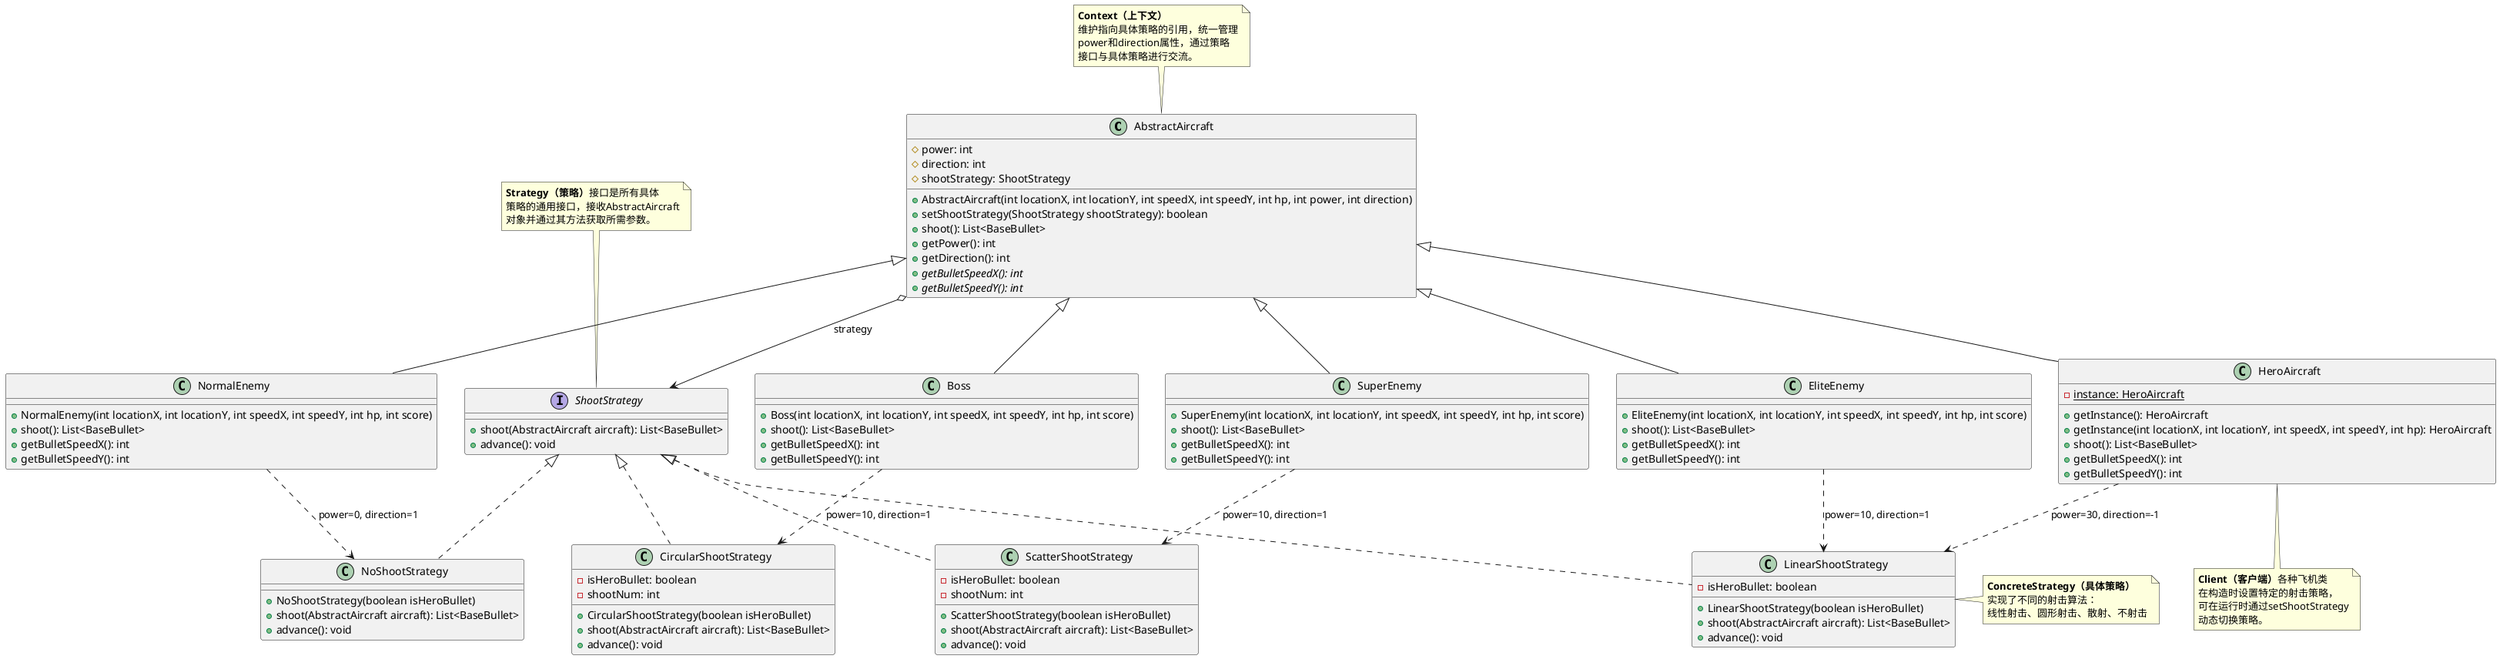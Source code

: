 @startuml StrategyPattern

!define RECTANGLE class

class AbstractAircraft {
    # power: int
    # direction: int
    # shootStrategy: ShootStrategy
    
    + AbstractAircraft(int locationX, int locationY, int speedX, int speedY, int hp, int power, int direction)
    + setShootStrategy(ShootStrategy shootStrategy): boolean
    + shoot(): List<BaseBullet>
    + getPower(): int
    + getDirection(): int
    + {abstract} getBulletSpeedX(): int
    + {abstract} getBulletSpeedY(): int
}

interface ShootStrategy {
    + shoot(AbstractAircraft aircraft): List<BaseBullet>
    + advance(): void
}

class LinearShootStrategy {
    - isHeroBullet: boolean
    
    + LinearShootStrategy(boolean isHeroBullet)
    + shoot(AbstractAircraft aircraft): List<BaseBullet>
    + advance(): void
}

class CircularShootStrategy {
    - isHeroBullet: boolean
    - shootNum: int
    
    + CircularShootStrategy(boolean isHeroBullet)
    + shoot(AbstractAircraft aircraft): List<BaseBullet>
    + advance(): void
}

class ScatterShootStrategy {
    - isHeroBullet: boolean
    - shootNum: int
    
    + ScatterShootStrategy(boolean isHeroBullet)
    + shoot(AbstractAircraft aircraft): List<BaseBullet>
    + advance(): void
}

class NoShootStrategy {
    + NoShootStrategy(boolean isHeroBullet)
    + shoot(AbstractAircraft aircraft): List<BaseBullet>
    + advance(): void
}

class HeroAircraft {
    - {static} instance: HeroAircraft
    
    + getInstance(): HeroAircraft
    + getInstance(int locationX, int locationY, int speedX, int speedY, int hp): HeroAircraft
    + shoot(): List<BaseBullet>
    + getBulletSpeedX(): int
    + getBulletSpeedY(): int
}

class Boss {
    + Boss(int locationX, int locationY, int speedX, int speedY, int hp, int score)
    + shoot(): List<BaseBullet>
    + getBulletSpeedX(): int
    + getBulletSpeedY(): int
}

class EliteEnemy {
    + EliteEnemy(int locationX, int locationY, int speedX, int speedY, int hp, int score)
    + shoot(): List<BaseBullet>
    + getBulletSpeedX(): int
    + getBulletSpeedY(): int
}

class SuperEnemy {
    + SuperEnemy(int locationX, int locationY, int speedX, int speedY, int hp, int score)
    + shoot(): List<BaseBullet>
    + getBulletSpeedX(): int
    + getBulletSpeedY(): int
}

class NormalEnemy {
    + NormalEnemy(int locationX, int locationY, int speedX, int speedY, int hp, int score)
    + shoot(): List<BaseBullet>
    + getBulletSpeedX(): int
    + getBulletSpeedY(): int
}

note top of AbstractAircraft : **Context（上下文）**\n维护指向具体策略的引用，统一管理\npower和direction属性，通过策略\n接口与具体策略进行交流。

note top of ShootStrategy : **Strategy（策略）**接口是所有具体\n策略的通用接口，接收AbstractAircraft\n对象并通过其方法获取所需参数。

note right of LinearShootStrategy : **ConcreteStrategy（具体策略）**\n实现了不同的射击算法：\n线性射击、圆形射击、散射、不射击

note bottom of HeroAircraft : **Client（客户端）**各种飞机类\n在构造时设置特定的射击策略，\n可在运行时通过setShootStrategy\n动态切换策略。

AbstractAircraft o--> ShootStrategy : strategy

ShootStrategy <|.. LinearShootStrategy
ShootStrategy <|.. CircularShootStrategy  
ShootStrategy <|.. ScatterShootStrategy
ShootStrategy <|.. NoShootStrategy

AbstractAircraft <|-- HeroAircraft
AbstractAircraft <|-- Boss
AbstractAircraft <|-- EliteEnemy
AbstractAircraft <|-- SuperEnemy
AbstractAircraft <|-- NormalEnemy

HeroAircraft ..> LinearShootStrategy : power=30, direction=-1
Boss ..> CircularShootStrategy : power=10, direction=1
EliteEnemy ..> LinearShootStrategy : power=10, direction=1
SuperEnemy ..> ScatterShootStrategy : power=10, direction=1
NormalEnemy ..> NoShootStrategy : power=0, direction=1

@enduml